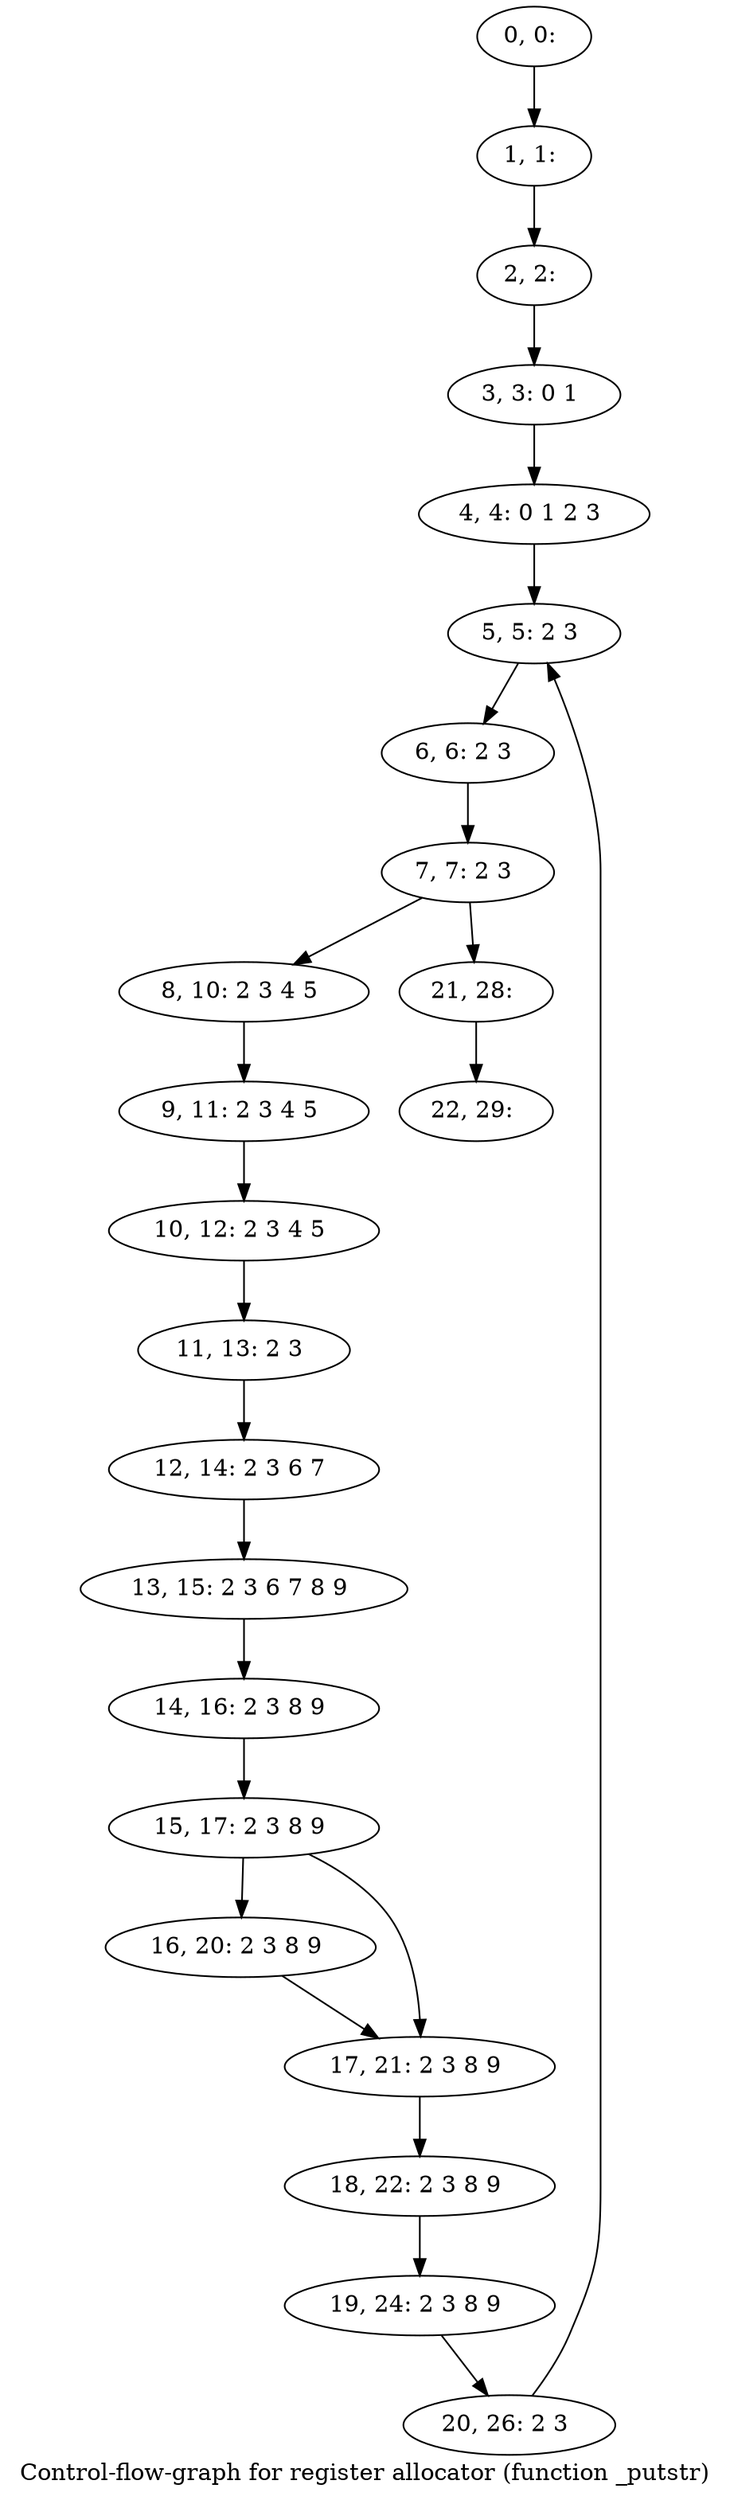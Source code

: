 digraph G {
graph [label="Control-flow-graph for register allocator (function _putstr)"]
0[label="0, 0: "];
1[label="1, 1: "];
2[label="2, 2: "];
3[label="3, 3: 0 1 "];
4[label="4, 4: 0 1 2 3 "];
5[label="5, 5: 2 3 "];
6[label="6, 6: 2 3 "];
7[label="7, 7: 2 3 "];
8[label="8, 10: 2 3 4 5 "];
9[label="9, 11: 2 3 4 5 "];
10[label="10, 12: 2 3 4 5 "];
11[label="11, 13: 2 3 "];
12[label="12, 14: 2 3 6 7 "];
13[label="13, 15: 2 3 6 7 8 9 "];
14[label="14, 16: 2 3 8 9 "];
15[label="15, 17: 2 3 8 9 "];
16[label="16, 20: 2 3 8 9 "];
17[label="17, 21: 2 3 8 9 "];
18[label="18, 22: 2 3 8 9 "];
19[label="19, 24: 2 3 8 9 "];
20[label="20, 26: 2 3 "];
21[label="21, 28: "];
22[label="22, 29: "];
0->1 ;
1->2 ;
2->3 ;
3->4 ;
4->5 ;
5->6 ;
6->7 ;
7->8 ;
7->21 ;
8->9 ;
9->10 ;
10->11 ;
11->12 ;
12->13 ;
13->14 ;
14->15 ;
15->16 ;
15->17 ;
16->17 ;
17->18 ;
18->19 ;
19->20 ;
20->5 ;
21->22 ;
}
